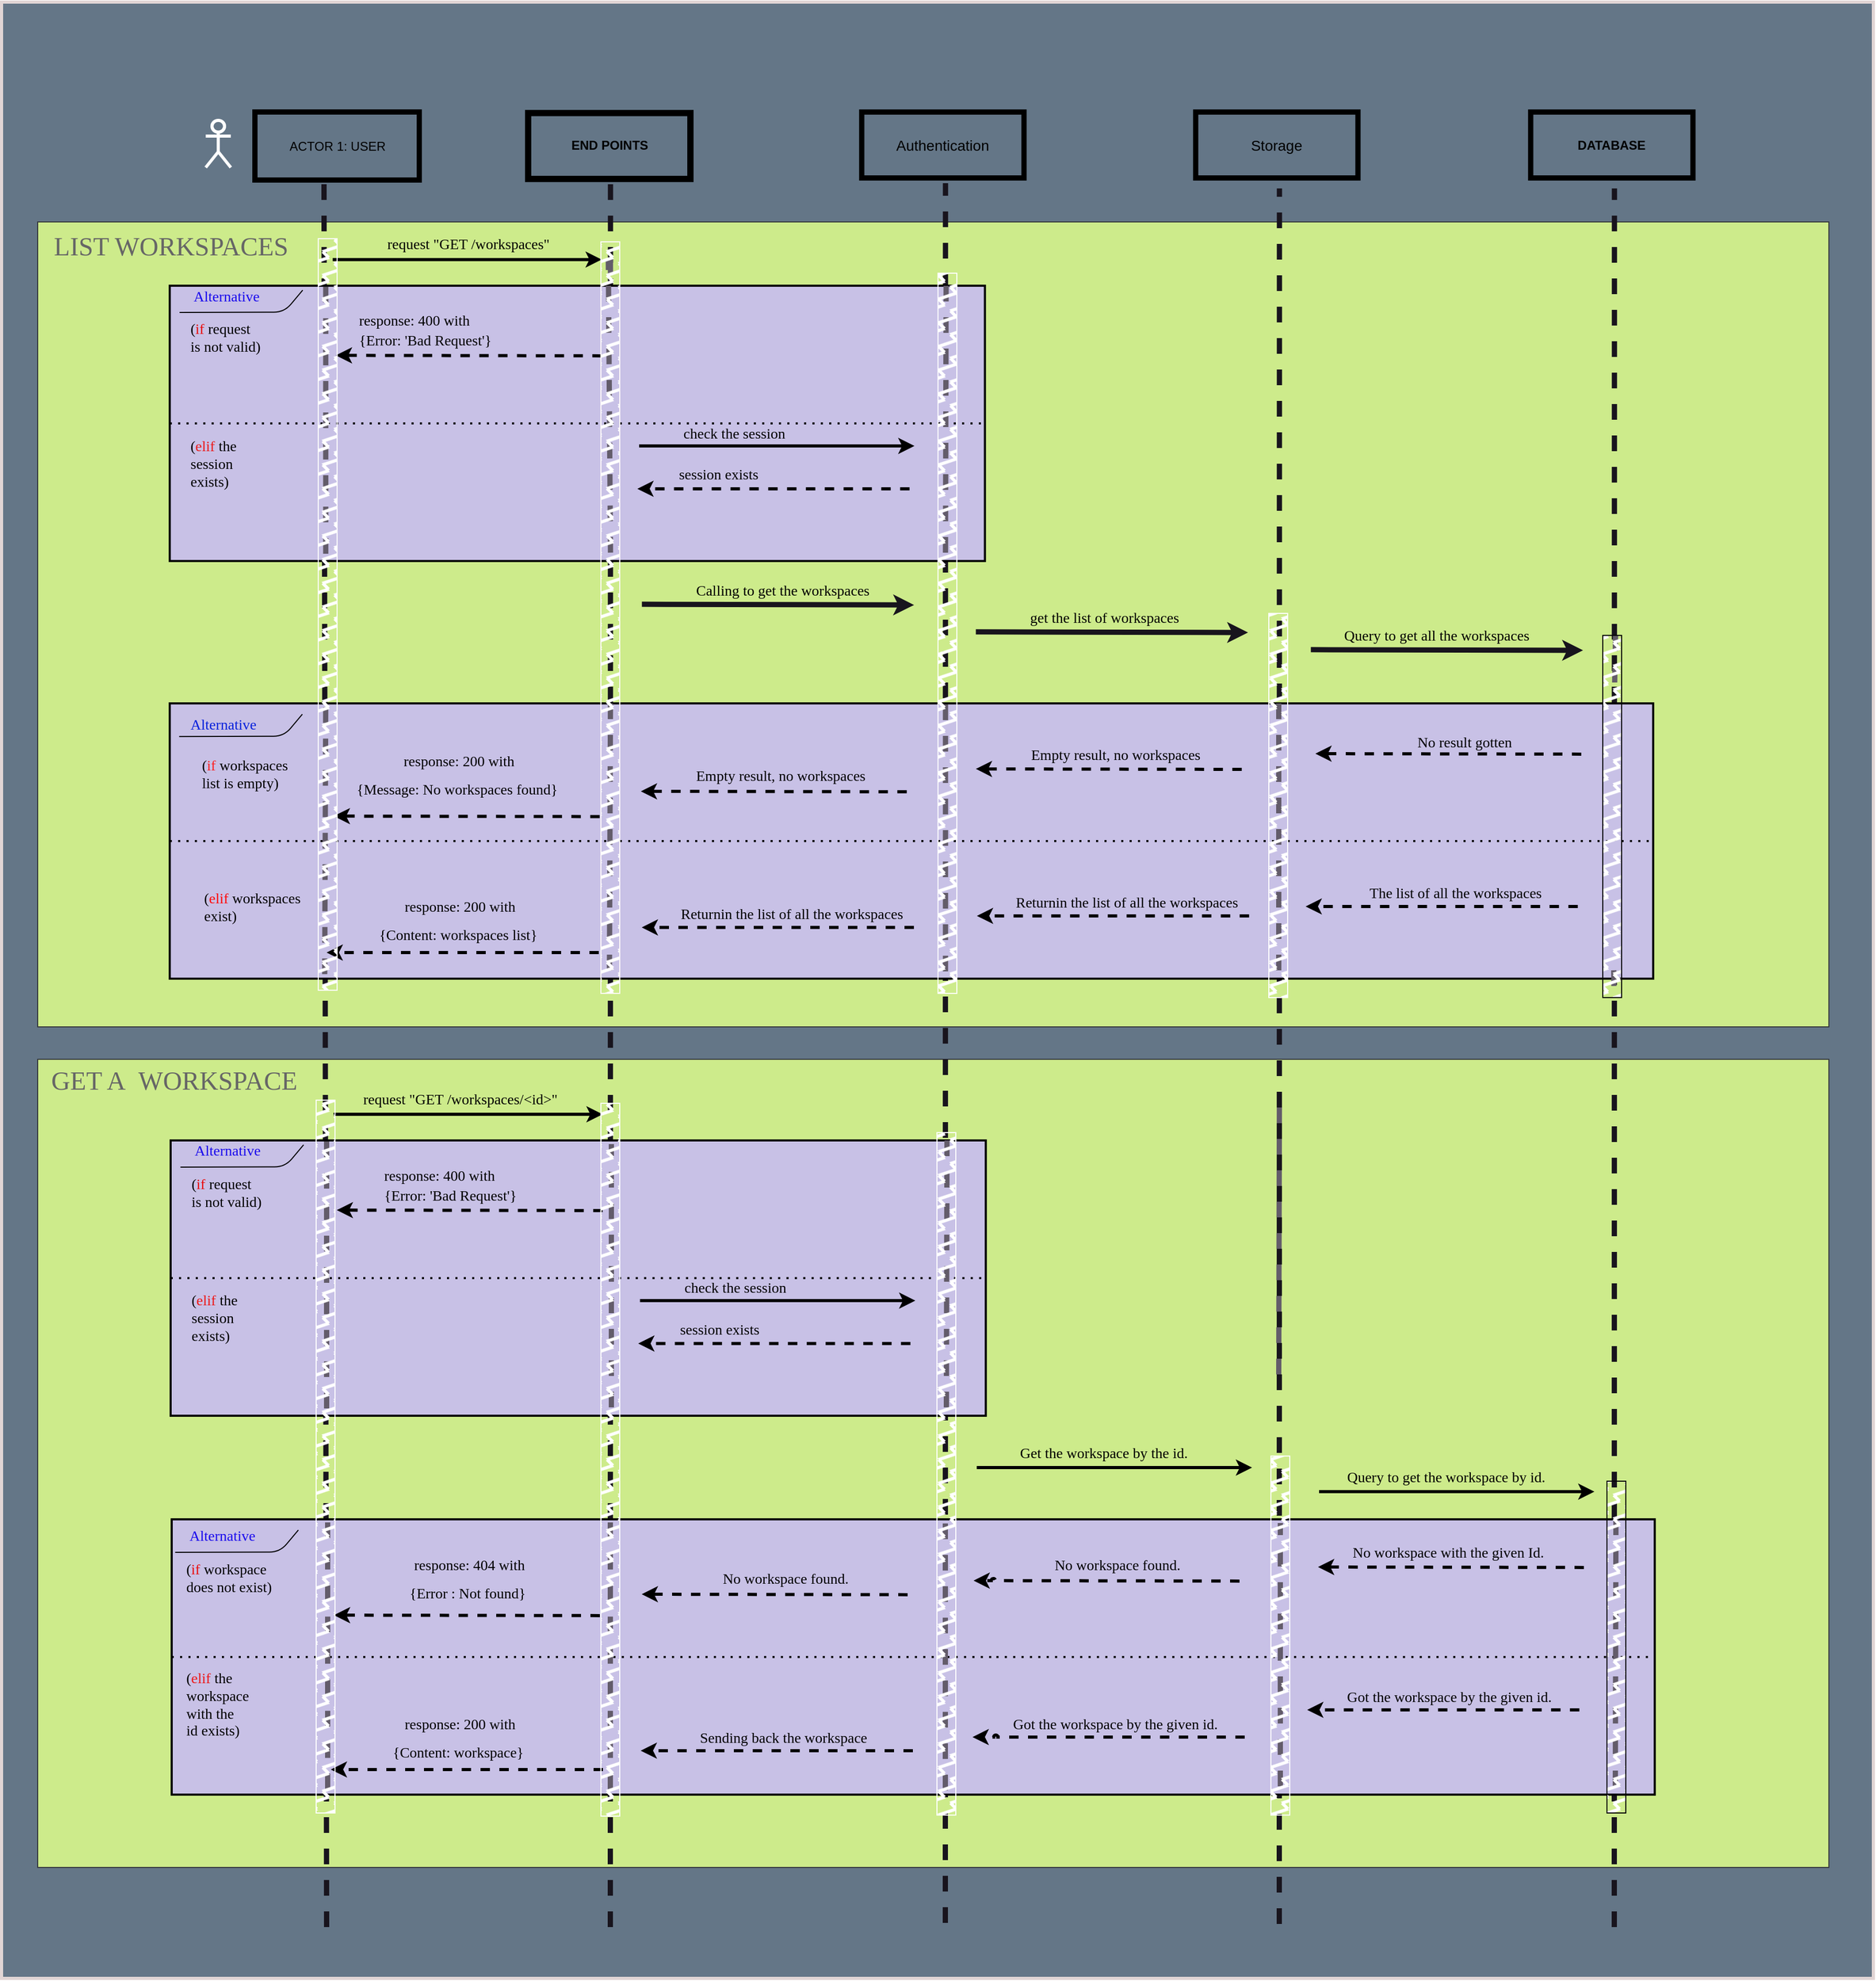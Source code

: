 <mxfile>
    <diagram id="F_yw_CQn4tfW_uXNjKrX" name="Page-1">
        <mxGraphModel dx="4055" dy="288" grid="0" gridSize="10" guides="0" tooltips="1" connect="1" arrows="1" fold="1" page="1" pageScale="1" pageWidth="1200" pageHeight="1600" background="#ffffff" math="0" shadow="0">
            <root>
                <mxCell id="0"/>
                <mxCell id="1" parent="0"/>
                <mxCell id="373" value="" style="rounded=0;whiteSpace=wrap;html=1;labelBackgroundColor=none;fillStyle=solid;strokeColor=#e1d5d5;strokeWidth=3;fontFamily=Times New Roman;fontSize=19;fontColor=#ec1818;fillColor=#647687;gradientColor=none;" parent="1" vertex="1">
                    <mxGeometry x="-3265.5" y="511" width="1788" height="1888" as="geometry"/>
                </mxCell>
                <mxCell id="454" value="" style="rounded=0;whiteSpace=wrap;html=1;fillColor=#cdeb8b;strokeColor=#36393d;" parent="1" vertex="1">
                    <mxGeometry x="-3231" y="721" width="1711" height="769" as="geometry"/>
                </mxCell>
                <mxCell id="451" value="" style="rounded=0;whiteSpace=wrap;html=1;fillColor=#cdeb8b;strokeColor=#36393d;" parent="1" vertex="1">
                    <mxGeometry x="-3231" y="1521" width="1711" height="772" as="geometry"/>
                </mxCell>
                <mxCell id="535" value="" style="endArrow=none;dashed=1;html=1;fontColor=#080808;endSize=4;strokeColor=#18141d;strokeWidth=5;" parent="1" edge="1">
                    <mxGeometry width="50" height="50" relative="1" as="geometry">
                        <mxPoint x="-2955" y="2350" as="sourcePoint"/>
                        <mxPoint x="-2957.5" y="684" as="targetPoint"/>
                    </mxGeometry>
                </mxCell>
                <mxCell id="229" value="ACTOR 1: USER" style="rounded=0;whiteSpace=wrap;html=1;fillColor=none;strokeWidth=5;" parent="1" vertex="1">
                    <mxGeometry x="-3023.5" y="616" width="157" height="65" as="geometry"/>
                </mxCell>
                <mxCell id="230" value="&lt;b&gt;END POINTS&lt;/b&gt;" style="rounded=0;whiteSpace=wrap;html=1;fillColor=none;strokeWidth=6;" parent="1" vertex="1">
                    <mxGeometry x="-2762.5" y="617" width="155" height="62.95" as="geometry"/>
                </mxCell>
                <mxCell id="231" value="&lt;font style=&quot;font-size: 14px;&quot;&gt;Authentication&lt;/font&gt;" style="rounded=0;whiteSpace=wrap;html=1;fillColor=none;strokeWidth=5;" parent="1" vertex="1">
                    <mxGeometry x="-2443.84" y="616.05" width="155" height="62.95" as="geometry"/>
                </mxCell>
                <mxCell id="232" value="&lt;font style=&quot;font-size: 14px;&quot;&gt;Storage&lt;/font&gt;" style="rounded=0;whiteSpace=wrap;html=1;fillColor=none;strokeWidth=5;" parent="1" vertex="1">
                    <mxGeometry x="-2124.84" y="616.05" width="155" height="62.95" as="geometry"/>
                </mxCell>
                <mxCell id="233" value="&lt;b&gt;DATABASE&lt;/b&gt;" style="rounded=0;whiteSpace=wrap;html=1;fillColor=none;strokeWidth=5;" parent="1" vertex="1">
                    <mxGeometry x="-1804.84" y="616.05" width="155" height="62.95" as="geometry"/>
                </mxCell>
                <mxCell id="234" value="" style="endArrow=none;dashed=1;html=1;fontColor=#080808;endSize=4;strokeColor=#18141d;strokeWidth=5;" parent="1" edge="1">
                    <mxGeometry width="50" height="50" relative="1" as="geometry">
                        <mxPoint x="-2684" y="2350" as="sourcePoint"/>
                        <mxPoint x="-2683.84" y="683.95" as="targetPoint"/>
                    </mxGeometry>
                </mxCell>
                <mxCell id="235" value="" style="endArrow=none;dashed=1;html=1;fontColor=#080808;endSize=4;strokeColor=#18141d;strokeWidth=5;" parent="1" edge="1">
                    <mxGeometry width="50" height="50" relative="1" as="geometry">
                        <mxPoint x="-2364" y="2346" as="sourcePoint"/>
                        <mxPoint x="-2363.84" y="683.95" as="targetPoint"/>
                    </mxGeometry>
                </mxCell>
                <mxCell id="236" value="" style="endArrow=none;dashed=1;html=1;fontColor=#080808;endSize=4;strokeColor=#18141d;strokeWidth=5;" parent="1" edge="1">
                    <mxGeometry width="50" height="50" relative="1" as="geometry">
                        <mxPoint x="-2045" y="2347" as="sourcePoint"/>
                        <mxPoint x="-2044.84" y="688.95" as="targetPoint"/>
                    </mxGeometry>
                </mxCell>
                <mxCell id="237" value="" style="endArrow=none;dashed=1;html=1;fontColor=#080808;endSize=4;strokeColor=#18141d;strokeWidth=5;" parent="1" edge="1">
                    <mxGeometry width="50" height="50" relative="1" as="geometry">
                        <mxPoint x="-1725" y="2350" as="sourcePoint"/>
                        <mxPoint x="-1724.84" y="688.95" as="targetPoint"/>
                    </mxGeometry>
                </mxCell>
                <mxCell id="238" value="" style="endArrow=classic;html=1;strokeColor=#18141d;strokeWidth=5;fontSize=14;fontColor=#080808;endSize=4;" parent="1" edge="1">
                    <mxGeometry width="50" height="50" relative="1" as="geometry">
                        <mxPoint x="-2653.84" y="1086.3" as="sourcePoint"/>
                        <mxPoint x="-2393.84" y="1086.95" as="targetPoint"/>
                    </mxGeometry>
                </mxCell>
                <mxCell id="242" value="" style="rounded=0;whiteSpace=wrap;html=1;strokeColor=#000000;strokeWidth=2;fontFamily=Verdana;fontSize=14;fontColor=#000000;fillColor=#C8C1E6;fillStyle=solid;gradientColor=none;" parent="1" vertex="1">
                    <mxGeometry x="-3104.84" y="781.95" width="778.65" height="263" as="geometry"/>
                </mxCell>
                <mxCell id="244" value="&lt;font color=&quot;#1b0ced&quot;&gt;Alternative&lt;/font&gt;" style="text;html=1;align=center;verticalAlign=middle;resizable=0;points=[];autosize=1;strokeColor=none;fillColor=none;fontSize=14;fontFamily=Verdana;fontColor=#000000;" parent="1" vertex="1">
                    <mxGeometry x="-3095.84" y="777.5" width="90" height="30" as="geometry"/>
                </mxCell>
                <mxCell id="245" value="(&lt;font color=&quot;#e90c0c&quot;&gt;if&lt;/font&gt; request&lt;br&gt;is not valid)" style="text;html=1;align=left;verticalAlign=middle;resizable=0;points=[];autosize=1;strokeColor=none;fillColor=none;fontSize=14;fontFamily=Verdana;fontColor=#000000;" parent="1" vertex="1">
                    <mxGeometry x="-3086.84" y="807.497" width="90" height="50" as="geometry"/>
                </mxCell>
                <mxCell id="246" value="(&lt;font color=&quot;#ec1818&quot;&gt;elif&lt;/font&gt; the&lt;br&gt;session&amp;nbsp;&lt;br&gt;exists)" style="text;html=1;align=left;verticalAlign=middle;resizable=0;points=[];autosize=1;strokeColor=none;fillColor=none;fontSize=14;fontFamily=Verdana;fontColor=#000000;" parent="1" vertex="1">
                    <mxGeometry x="-3086.84" y="921.949" width="62" height="62" as="geometry"/>
                </mxCell>
                <mxCell id="248" value="&lt;font face=&quot;Verdana&quot;&gt;&lt;span style=&quot;font-size: 14px;&quot;&gt;check the session&lt;/span&gt;&lt;/font&gt;" style="text;html=1;align=center;verticalAlign=middle;resizable=0;points=[];autosize=1;strokeColor=none;fillColor=none;fontSize=22;fontColor=#000000;" parent="1" vertex="1">
                    <mxGeometry x="-2637.194" y="901" width="142" height="39" as="geometry"/>
                </mxCell>
                <mxCell id="249" value="" style="endArrow=classic;html=1;rounded=1;strokeColor=#000000;strokeWidth=3;fontFamily=Verdana;fontSize=14;fontColor=#000000;jumpStyle=arc;jumpSize=0;dashed=1;" parent="1" edge="1">
                    <mxGeometry width="50" height="50" relative="1" as="geometry">
                        <mxPoint x="-2398.19" y="975.95" as="sourcePoint"/>
                        <mxPoint x="-2658.19" y="975.95" as="targetPoint"/>
                    </mxGeometry>
                </mxCell>
                <mxCell id="250" value="&lt;font face=&quot;Verdana&quot;&gt;&lt;span style=&quot;font-size: 14px;&quot;&gt;session exists&lt;/span&gt;&lt;/font&gt;" style="text;html=1;align=center;verticalAlign=middle;resizable=0;points=[];autosize=1;strokeColor=none;fillColor=none;fontSize=22;fontColor=#000000;" parent="1" vertex="1">
                    <mxGeometry x="-2638.194" y="940.95" width="115" height="39" as="geometry"/>
                </mxCell>
                <mxCell id="251" value="" style="endArrow=classic;html=1;rounded=1;strokeColor=#000000;strokeWidth=3;fontFamily=Verdana;fontSize=14;fontColor=#000000;jumpStyle=arc;jumpSize=0;dashed=1;" parent="1" edge="1">
                    <mxGeometry width="50" height="50" relative="1" as="geometry">
                        <mxPoint x="-2692.19" y="848.95" as="sourcePoint"/>
                        <mxPoint x="-2946.19" y="848.498" as="targetPoint"/>
                    </mxGeometry>
                </mxCell>
                <mxCell id="252" value="&lt;p style=&quot;line-height: 70%;&quot;&gt;&lt;font style=&quot;font-size: 14px;&quot; face=&quot;Verdana&quot;&gt;response: 400 with&lt;br&gt;{Error&lt;/font&gt;&lt;span style=&quot;background-color: initial; font-family: Verdana; font-size: 14px;&quot;&gt;: 'Bad Request'}&amp;nbsp;&lt;/span&gt;&lt;/p&gt;" style="text;html=1;align=left;verticalAlign=middle;resizable=0;points=[];autosize=1;strokeColor=none;fillColor=none;fontSize=22;fontColor=#000000;" parent="1" vertex="1">
                    <mxGeometry x="-2926.19" y="777.5" width="183" height="91" as="geometry"/>
                </mxCell>
                <mxCell id="253" value="" style="endArrow=classic;html=1;rounded=1;strokeColor=#000000;strokeWidth=3;fontSize=22;fontColor=#000000;jumpStyle=arc;jumpSize=0;" parent="1" edge="1">
                    <mxGeometry width="50" height="50" relative="1" as="geometry">
                        <mxPoint x="-2656.5" y="935" as="sourcePoint"/>
                        <mxPoint x="-2393.5" y="935" as="targetPoint"/>
                    </mxGeometry>
                </mxCell>
                <mxCell id="254" value="" style="endArrow=none;dashed=1;html=1;dashPattern=1 3;strokeWidth=2;rounded=1;strokeColor=#000000;fontFamily=Verdana;fontSize=14;fontColor=#000000;jumpStyle=arc;jumpSize=0;exitX=0;exitY=0.5;exitDx=0;exitDy=0;entryX=1;entryY=0.5;entryDx=0;entryDy=0;" parent="1" source="242" target="242" edge="1">
                    <mxGeometry width="50" height="50" relative="1" as="geometry">
                        <mxPoint x="-2816.19" y="947.95" as="sourcePoint"/>
                        <mxPoint x="-2326.19" y="889.95" as="targetPoint"/>
                    </mxGeometry>
                </mxCell>
                <mxCell id="255" value="" style="endArrow=classic;html=1;rounded=1;strokeColor=#000000;strokeWidth=3;fontSize=22;fontColor=#000000;jumpStyle=arc;jumpSize=0;" parent="1" edge="1">
                    <mxGeometry width="50" height="50" relative="1" as="geometry">
                        <mxPoint x="-2949.19" y="756.95" as="sourcePoint"/>
                        <mxPoint x="-2692.19" y="756.95" as="targetPoint"/>
                    </mxGeometry>
                </mxCell>
                <mxCell id="257" value="&lt;span style=&quot;color: rgb(0, 0, 0); font-family: Verdana; font-size: 14px; font-style: normal; font-variant-ligatures: normal; font-variant-caps: normal; font-weight: 400; letter-spacing: normal; orphans: 2; text-align: center; text-indent: 0px; text-transform: none; widows: 2; word-spacing: 0px; -webkit-text-stroke-width: 0px; text-decoration-thickness: initial; text-decoration-style: initial; text-decoration-color: initial; float: none; display: inline !important;&quot;&gt;request &quot;GET /workspaces&quot;&lt;/span&gt;" style="text;whiteSpace=wrap;html=1;fontSize=19;fontColor=#000000;" parent="1" vertex="1">
                    <mxGeometry x="-2899.19" y="722.95" width="170" height="50" as="geometry"/>
                </mxCell>
                <mxCell id="258" value="" style="endArrow=none;dashed=1;html=1;fontColor=#080808;endSize=4;strokeColor=#635c6a;strokeWidth=5;startArrow=none;" parent="1" edge="1">
                    <mxGeometry width="50" height="50" relative="1" as="geometry">
                        <mxPoint x="-2683.922" y="756.465" as="sourcePoint"/>
                        <mxPoint x="-2683.84" y="775.95" as="targetPoint"/>
                    </mxGeometry>
                </mxCell>
                <mxCell id="260" value="" style="endArrow=none;dashed=1;html=1;fontColor=#080808;endSize=4;strokeColor=#635c6a;strokeWidth=5;" parent="1" edge="1">
                    <mxGeometry width="50" height="50" relative="1" as="geometry">
                        <mxPoint x="-2363.84" y="1036.95" as="sourcePoint"/>
                        <mxPoint x="-2363.24" y="776.5" as="targetPoint"/>
                    </mxGeometry>
                </mxCell>
                <mxCell id="261" value="&lt;div style=&quot;text-align: center;&quot;&gt;&lt;span style=&quot;background-color: initial; font-size: 14px;&quot;&gt;&lt;font face=&quot;Verdana&quot;&gt;Calling to get the workspaces&lt;/font&gt;&lt;/span&gt;&lt;/div&gt;" style="text;whiteSpace=wrap;html=1;fontSize=19;fontColor=#000000;" parent="1" vertex="1">
                    <mxGeometry x="-2603.84" y="1053.95" width="170" height="50" as="geometry"/>
                </mxCell>
                <mxCell id="262" value="" style="endArrow=classic;html=1;strokeColor=#18141d;strokeWidth=5;fontSize=14;fontColor=#080808;endSize=4;" parent="1" edge="1">
                    <mxGeometry width="50" height="50" relative="1" as="geometry">
                        <mxPoint x="-2334.84" y="1112.65" as="sourcePoint"/>
                        <mxPoint x="-2074.84" y="1113.3" as="targetPoint"/>
                    </mxGeometry>
                </mxCell>
                <mxCell id="263" value="&lt;div style=&quot;text-align: center;&quot;&gt;&lt;font face=&quot;Verdana&quot;&gt;&lt;span style=&quot;font-size: 14px;&quot;&gt;get the list of workspaces&lt;/span&gt;&lt;/font&gt;&lt;/div&gt;" style="text;whiteSpace=wrap;html=1;fontSize=19;fontColor=#000000;" parent="1" vertex="1">
                    <mxGeometry x="-2284.84" y="1080.3" width="170" height="50" as="geometry"/>
                </mxCell>
                <mxCell id="264" value="" style="endArrow=classic;html=1;strokeColor=#18141d;strokeWidth=5;fontSize=14;fontColor=#080808;endSize=4;" parent="1" edge="1">
                    <mxGeometry width="50" height="50" relative="1" as="geometry">
                        <mxPoint x="-2014.84" y="1129.65" as="sourcePoint"/>
                        <mxPoint x="-1754.84" y="1130.3" as="targetPoint"/>
                    </mxGeometry>
                </mxCell>
                <mxCell id="265" value="&lt;div style=&quot;text-align: center;&quot;&gt;&lt;font face=&quot;Verdana&quot;&gt;&lt;span style=&quot;font-size: 14px;&quot;&gt;Query to get all the workspaces&lt;/span&gt;&lt;/font&gt;&lt;/div&gt;" style="text;whiteSpace=wrap;html=1;fontSize=19;fontColor=#000000;" parent="1" vertex="1">
                    <mxGeometry x="-1984.84" y="1097.3" width="210" height="50" as="geometry"/>
                </mxCell>
                <mxCell id="266" value="" style="rounded=0;whiteSpace=wrap;html=1;strokeColor=#000000;strokeWidth=2;fontFamily=Verdana;fontSize=14;fontColor=#000000;fillColor=#C8C1E6;fillStyle=solid;gradientColor=none;" parent="1" vertex="1">
                    <mxGeometry x="-3104.84" y="1180.95" width="1417" height="263" as="geometry"/>
                </mxCell>
                <mxCell id="273" value="" style="endArrow=classic;html=1;rounded=1;strokeColor=#000000;strokeWidth=3;fontFamily=Verdana;fontSize=14;fontColor=#000000;jumpStyle=arc;jumpSize=0;dashed=1;" parent="1" edge="1">
                    <mxGeometry width="50" height="50" relative="1" as="geometry">
                        <mxPoint x="-1759.84" y="1374.95" as="sourcePoint"/>
                        <mxPoint x="-2019.84" y="1374.95" as="targetPoint"/>
                    </mxGeometry>
                </mxCell>
                <mxCell id="274" value="&lt;font face=&quot;Verdana&quot;&gt;&lt;span style=&quot;font-size: 14px;&quot;&gt;The list of all the workspaces&lt;/span&gt;&lt;/font&gt;" style="text;html=1;align=center;verticalAlign=middle;resizable=0;points=[];autosize=1;strokeColor=none;fillColor=none;fontSize=22;fontColor=#000000;" parent="1" vertex="1">
                    <mxGeometry x="-1967.844" y="1339.95" width="182" height="40" as="geometry"/>
                </mxCell>
                <mxCell id="275" value="" style="endArrow=classic;html=1;rounded=1;strokeColor=#000000;strokeWidth=3;fontFamily=Verdana;fontSize=14;fontColor=#000000;jumpStyle=arc;jumpSize=0;dashed=1;" parent="1" edge="1">
                    <mxGeometry width="50" height="50" relative="1" as="geometry">
                        <mxPoint x="-2080.84" y="1244.01" as="sourcePoint"/>
                        <mxPoint x="-2334.84" y="1243.558" as="targetPoint"/>
                    </mxGeometry>
                </mxCell>
                <mxCell id="276" value="&lt;p style=&quot;line-height: 70%;&quot;&gt;&lt;font face=&quot;Verdana&quot;&gt;&lt;span style=&quot;font-size: 14px;&quot;&gt;Empty result, no workspaces&lt;/span&gt;&lt;/font&gt;&lt;/p&gt;" style="text;html=1;align=left;verticalAlign=middle;resizable=0;points=[];autosize=1;strokeColor=none;fillColor=none;fontSize=22;fontColor=#000000;" parent="1" vertex="1">
                    <mxGeometry x="-2283.84" y="1191.95" width="180" height="75" as="geometry"/>
                </mxCell>
                <mxCell id="278" value="" style="endArrow=none;dashed=1;html=1;dashPattern=1 3;strokeWidth=2;rounded=1;strokeColor=#000000;fontFamily=Verdana;fontSize=14;fontColor=#000000;jumpStyle=arc;jumpSize=0;exitX=0;exitY=0.5;exitDx=0;exitDy=0;entryX=1;entryY=0.5;entryDx=0;entryDy=0;" parent="1" source="266" target="266" edge="1">
                    <mxGeometry width="50" height="50" relative="1" as="geometry">
                        <mxPoint x="-2177.84" y="1346.95" as="sourcePoint"/>
                        <mxPoint x="-1687.84" y="1288.95" as="targetPoint"/>
                    </mxGeometry>
                </mxCell>
                <mxCell id="281" value="" style="endArrow=none;dashed=1;html=1;fontColor=#080808;endSize=4;strokeColor=#635c6a;strokeWidth=5;" parent="1" edge="1">
                    <mxGeometry width="50" height="50" relative="1" as="geometry">
                        <mxPoint x="-2045.49" y="1435.95" as="sourcePoint"/>
                        <mxPoint x="-2045.49" y="1174.95" as="targetPoint"/>
                    </mxGeometry>
                </mxCell>
                <mxCell id="282" value="" style="endArrow=none;dashed=1;html=1;fontColor=#080808;endSize=4;strokeColor=#635c6a;strokeWidth=5;" parent="1" edge="1">
                    <mxGeometry width="50" height="50" relative="1" as="geometry">
                        <mxPoint x="-2363.84" y="1436.95" as="sourcePoint"/>
                        <mxPoint x="-2363.84" y="1176.95" as="targetPoint"/>
                    </mxGeometry>
                </mxCell>
                <mxCell id="283" value="" style="endArrow=none;dashed=1;html=1;fontColor=#080808;endSize=4;strokeColor=#635c6a;strokeWidth=5;startArrow=none;" parent="1" source="532" edge="1">
                    <mxGeometry width="50" height="50" relative="1" as="geometry">
                        <mxPoint x="-1725.49" y="1435.95" as="sourcePoint"/>
                        <mxPoint x="-1724.89" y="1175.5" as="targetPoint"/>
                    </mxGeometry>
                </mxCell>
                <mxCell id="286" value="" style="endArrow=classic;html=1;rounded=1;strokeColor=#000000;strokeWidth=3;fontFamily=Verdana;fontSize=14;fontColor=#000000;jumpStyle=arc;jumpSize=0;dashed=1;" parent="1" edge="1">
                    <mxGeometry width="50" height="50" relative="1" as="geometry">
                        <mxPoint x="-1756.5" y="1229.45" as="sourcePoint"/>
                        <mxPoint x="-2010.5" y="1228.998" as="targetPoint"/>
                    </mxGeometry>
                </mxCell>
                <mxCell id="287" value="&lt;p style=&quot;line-height: 70%;&quot;&gt;&lt;font face=&quot;Verdana&quot;&gt;&lt;span style=&quot;font-size: 14px;&quot;&gt;No result gotten&lt;/span&gt;&lt;/font&gt;&lt;/p&gt;" style="text;html=1;align=left;verticalAlign=middle;resizable=0;points=[];autosize=1;strokeColor=none;fillColor=none;fontSize=22;fontColor=#000000;" parent="1" vertex="1">
                    <mxGeometry x="-1914.84" y="1177.0" width="110" height="80" as="geometry"/>
                </mxCell>
                <mxCell id="292" value="" style="endArrow=none;dashed=1;html=1;fontColor=#080808;endSize=4;strokeColor=#635c6a;strokeWidth=5;" parent="1" edge="1">
                    <mxGeometry width="50" height="50" relative="1" as="geometry">
                        <mxPoint x="-2684.84" y="1435.95" as="sourcePoint"/>
                        <mxPoint x="-2683.84" y="1172.6" as="targetPoint"/>
                    </mxGeometry>
                </mxCell>
                <mxCell id="294" value="" style="endArrow=classic;html=1;rounded=1;strokeColor=#000000;strokeWidth=3;fontFamily=Verdana;fontSize=14;fontColor=#000000;jumpStyle=arc;jumpSize=0;dashed=1;" parent="1" edge="1">
                    <mxGeometry width="50" height="50" relative="1" as="geometry">
                        <mxPoint x="-2400.84" y="1265.4" as="sourcePoint"/>
                        <mxPoint x="-2654.84" y="1264.948" as="targetPoint"/>
                    </mxGeometry>
                </mxCell>
                <mxCell id="295" value="&lt;p style=&quot;line-height: 70%;&quot;&gt;&lt;font face=&quot;Verdana&quot;&gt;&lt;span style=&quot;font-size: 14px;&quot;&gt;Empty result, no workspaces&lt;/span&gt;&lt;/font&gt;&lt;/p&gt;" style="text;html=1;align=left;verticalAlign=middle;resizable=0;points=[];autosize=1;strokeColor=none;fillColor=none;fontSize=22;fontColor=#000000;" parent="1" vertex="1">
                    <mxGeometry x="-2603.84" y="1211.65" width="180" height="75" as="geometry"/>
                </mxCell>
                <mxCell id="297" value="" style="endArrow=none;html=1;rounded=1;strokeColor=#000000;strokeWidth=1;fontFamily=Verdana;fontSize=14;fontColor=#000000;jumpStyle=arc;jumpSize=0;exitX=0;exitY=0.081;exitDx=0;exitDy=0;exitPerimeter=0;entryX=0.144;entryY=0;entryDx=0;entryDy=0;entryPerimeter=0;" parent="1" edge="1">
                    <mxGeometry width="50" height="50" relative="1" as="geometry">
                        <mxPoint x="-3095.84" y="1212.603" as="sourcePoint"/>
                        <mxPoint x="-2978.192" y="1191.3" as="targetPoint"/>
                        <Array as="points">
                            <mxPoint x="-2995.84" y="1212.3"/>
                        </Array>
                    </mxGeometry>
                </mxCell>
                <mxCell id="298" value="&lt;font color=&quot;#0922dc&quot;&gt;Alternative&lt;/font&gt;" style="text;html=1;align=center;verticalAlign=middle;resizable=0;points=[];autosize=1;strokeColor=none;fillColor=none;fontSize=14;fontFamily=Verdana;fontColor=#000000;" parent="1" vertex="1">
                    <mxGeometry x="-3098.84" y="1186.65" width="90" height="30" as="geometry"/>
                </mxCell>
                <mxCell id="299" value="(&lt;font color=&quot;#fc2223&quot;&gt;if&lt;/font&gt;&amp;nbsp;workspaces&lt;br&gt;list is empty)" style="text;html=1;align=left;verticalAlign=middle;resizable=0;points=[];autosize=1;strokeColor=none;fillColor=none;fontSize=14;fontFamily=Verdana;fontColor=#000000;" parent="1" vertex="1">
                    <mxGeometry x="-3075.84" y="1225.647" width="100" height="46" as="geometry"/>
                </mxCell>
                <mxCell id="300" value="(&lt;font color=&quot;#ff0a0a&quot;&gt;elif&lt;/font&gt;&amp;nbsp;workspaces&lt;br&gt;exist)" style="text;html=1;align=left;verticalAlign=middle;resizable=0;points=[];autosize=1;strokeColor=none;fillColor=none;fontSize=14;fontFamily=Verdana;fontColor=#000000;" parent="1" vertex="1">
                    <mxGeometry x="-3073.84" y="1353.299" width="110" height="46" as="geometry"/>
                </mxCell>
                <mxCell id="301" value="" style="endArrow=none;dashed=1;html=1;fontColor=#080808;endSize=4;strokeColor=#635c6a;strokeWidth=5;" parent="1" edge="1">
                    <mxGeometry width="50" height="50" relative="1" as="geometry">
                        <mxPoint x="-2956.84" y="1439.65" as="sourcePoint"/>
                        <mxPoint x="-2955.84" y="1176.3" as="targetPoint"/>
                    </mxGeometry>
                </mxCell>
                <mxCell id="302" value="" style="endArrow=classic;html=1;rounded=1;strokeColor=#000000;strokeWidth=3;fontFamily=Verdana;fontSize=14;fontColor=#000000;jumpStyle=arc;jumpSize=0;dashed=1;" parent="1" edge="1">
                    <mxGeometry width="50" height="50" relative="1" as="geometry">
                        <mxPoint x="-2694.19" y="1289.1" as="sourcePoint"/>
                        <mxPoint x="-2948.19" y="1288.648" as="targetPoint"/>
                    </mxGeometry>
                </mxCell>
                <mxCell id="304" value="" style="endArrow=classic;html=1;rounded=1;strokeColor=#000000;strokeWidth=3;fontFamily=Verdana;fontSize=14;fontColor=#000000;jumpStyle=arc;jumpSize=0;dashed=1;" parent="1" edge="1">
                    <mxGeometry width="50" height="50" relative="1" as="geometry">
                        <mxPoint x="-2073.84" y="1383.95" as="sourcePoint"/>
                        <mxPoint x="-2333.84" y="1383.95" as="targetPoint"/>
                    </mxGeometry>
                </mxCell>
                <mxCell id="305" value="&lt;font face=&quot;Verdana&quot;&gt;&lt;span style=&quot;font-size: 14px;&quot;&gt;Returnin the list of all the workspaces&lt;/span&gt;&lt;/font&gt;" style="text;html=1;align=center;verticalAlign=middle;resizable=0;points=[];autosize=1;strokeColor=none;fillColor=none;fontSize=22;fontColor=#000000;" parent="1" vertex="1">
                    <mxGeometry x="-2305.844" y="1348.95" width="230" height="40" as="geometry"/>
                </mxCell>
                <mxCell id="334" value="" style="endArrow=none;dashed=1;html=1;fontColor=#080808;endSize=4;strokeColor=#635c6a;strokeWidth=5;" parent="1" edge="1">
                    <mxGeometry width="50" height="50" relative="1" as="geometry">
                        <mxPoint x="-2365.49" y="1821.95" as="sourcePoint"/>
                        <mxPoint x="-2361" y="1606" as="targetPoint"/>
                    </mxGeometry>
                </mxCell>
                <mxCell id="336" value="" style="endArrow=none;dashed=1;html=1;fontColor=#080808;endSize=4;strokeColor=#635c6a;strokeWidth=5;" parent="1" edge="1">
                    <mxGeometry width="50" height="50" relative="1" as="geometry">
                        <mxPoint x="-2045.49" y="1821.95" as="sourcePoint"/>
                        <mxPoint x="-2044.89" y="1561.5" as="targetPoint"/>
                    </mxGeometry>
                </mxCell>
                <mxCell id="347" value="" style="endArrow=none;dashed=1;html=1;fontColor=#080808;endSize=4;strokeColor=#635c6a;strokeWidth=5;" parent="1" edge="1">
                    <mxGeometry width="50" height="50" relative="1" as="geometry">
                        <mxPoint x="-2954.59" y="1820.69" as="sourcePoint"/>
                        <mxPoint x="-2958" y="1602" as="targetPoint"/>
                    </mxGeometry>
                </mxCell>
                <mxCell id="348" value="" style="endArrow=none;dashed=1;html=1;fontColor=#080808;endSize=4;strokeColor=#635c6a;strokeWidth=5;" parent="1" edge="1">
                    <mxGeometry width="50" height="50" relative="1" as="geometry">
                        <mxPoint x="-2684.11" y="1826.3" as="sourcePoint"/>
                        <mxPoint x="-2681" y="1605" as="targetPoint"/>
                    </mxGeometry>
                </mxCell>
                <mxCell id="368" value="" style="endArrow=none;dashed=1;html=1;fontColor=#080808;endSize=4;strokeColor=#635c6a;strokeWidth=5;" parent="1" edge="1">
                    <mxGeometry width="50" height="50" relative="1" as="geometry">
                        <mxPoint x="-2683.84" y="1036.95" as="sourcePoint"/>
                        <mxPoint x="-2685.932" y="756.465" as="targetPoint"/>
                    </mxGeometry>
                </mxCell>
                <mxCell id="371" value="" style="endArrow=none;html=1;rounded=1;strokeColor=#000000;strokeWidth=1;fontFamily=Verdana;fontSize=14;fontColor=#000000;jumpStyle=arc;jumpSize=0;exitX=0;exitY=0.081;exitDx=0;exitDy=0;exitPerimeter=0;entryX=0.144;entryY=0;entryDx=0;entryDy=0;entryPerimeter=0;" parent="1" edge="1">
                    <mxGeometry width="50" height="50" relative="1" as="geometry">
                        <mxPoint x="-3095.49" y="807.503" as="sourcePoint"/>
                        <mxPoint x="-2977.842" y="786.2" as="targetPoint"/>
                        <Array as="points">
                            <mxPoint x="-2995.49" y="807.2"/>
                        </Array>
                    </mxGeometry>
                </mxCell>
                <mxCell id="370" value="" style="endArrow=none;dashed=1;html=1;fontColor=#080808;endSize=4;strokeColor=#635c6a;strokeWidth=5;" parent="1" edge="1">
                    <mxGeometry width="50" height="50" relative="1" as="geometry">
                        <mxPoint x="-2955.84" y="1037.95" as="sourcePoint"/>
                        <mxPoint x="-2955.84" y="782.6" as="targetPoint"/>
                    </mxGeometry>
                </mxCell>
                <mxCell id="375" value="" style="shape=umlActor;verticalLabelPosition=bottom;verticalAlign=top;html=1;outlineConnect=0;labelBackgroundColor=none;fillStyle=solid;strokeColor=#ffffff;strokeWidth=3;fontFamily=Times New Roman;fontSize=19;fontColor=#ec1818;fillColor=none;gradientColor=none;" parent="1" vertex="1">
                    <mxGeometry x="-3070.5" y="624" width="24" height="45" as="geometry"/>
                </mxCell>
                <mxCell id="455" value="&lt;font face=&quot;Times New Roman&quot; color=&quot;#666666&quot;&gt;&lt;span style=&quot;font-size: 25px;&quot;&gt;LIST WORKSPACES&lt;/span&gt;&lt;/font&gt;" style="text;html=1;align=center;verticalAlign=middle;resizable=0;points=[];autosize=1;strokeColor=none;fillColor=none;" parent="1" vertex="1">
                    <mxGeometry x="-3225" y="723" width="242" height="42" as="geometry"/>
                </mxCell>
                <mxCell id="456" value="" style="endArrow=classic;html=1;rounded=1;strokeColor=#000000;strokeWidth=3;fontFamily=Verdana;fontSize=14;fontColor=#000000;jumpStyle=arc;jumpSize=0;dashed=1;" parent="1" edge="1">
                    <mxGeometry width="50" height="50" relative="1" as="geometry">
                        <mxPoint x="-2394" y="1395.0" as="sourcePoint"/>
                        <mxPoint x="-2654" y="1395.0" as="targetPoint"/>
                    </mxGeometry>
                </mxCell>
                <mxCell id="457" value="&lt;font face=&quot;Verdana&quot;&gt;&lt;span style=&quot;font-size: 14px;&quot;&gt;Returnin the list of all the workspaces&lt;/span&gt;&lt;/font&gt;" style="text;html=1;align=center;verticalAlign=middle;resizable=0;points=[];autosize=1;strokeColor=none;fillColor=none;fontSize=22;fontColor=#000000;" parent="1" vertex="1">
                    <mxGeometry x="-2626.004" y="1360" width="230" height="40" as="geometry"/>
                </mxCell>
                <mxCell id="458" value="" style="endArrow=classic;html=1;rounded=1;strokeColor=#000000;strokeWidth=3;fontFamily=Verdana;fontSize=14;fontColor=#000000;jumpStyle=arc;jumpSize=0;dashed=1;" parent="1" edge="1">
                    <mxGeometry width="50" height="50" relative="1" as="geometry">
                        <mxPoint x="-2695" y="1419.0" as="sourcePoint"/>
                        <mxPoint x="-2955" y="1419.0" as="targetPoint"/>
                    </mxGeometry>
                </mxCell>
                <mxCell id="459" value="&lt;font style=&quot;text-align: left; font-size: 14px;&quot; face=&quot;Verdana&quot;&gt;response: 200 with&lt;br&gt;{Content: workspaces list&lt;/font&gt;&lt;span style=&quot;text-align: left; background-color: initial; font-family: Verdana; font-size: 14px;&quot;&gt;}&amp;nbsp;&lt;/span&gt;" style="text;html=1;align=center;verticalAlign=middle;resizable=0;points=[];autosize=1;strokeColor=none;fillColor=none;fontSize=22;fontColor=#000000;" parent="1" vertex="1">
                    <mxGeometry x="-2914.004" y="1353" width="172" height="65" as="geometry"/>
                </mxCell>
                <mxCell id="460" value="&lt;font face=&quot;Times New Roman&quot; color=&quot;#666666&quot;&gt;&lt;span style=&quot;font-size: 25px;&quot;&gt;GET A&amp;nbsp; WORKSPACE&lt;/span&gt;&lt;/font&gt;" style="text;html=1;align=center;verticalAlign=middle;resizable=0;points=[];autosize=1;strokeColor=none;fillColor=none;" parent="1" vertex="1">
                    <mxGeometry x="-3228" y="1520" width="253" height="42" as="geometry"/>
                </mxCell>
                <mxCell id="461" value="" style="rounded=0;whiteSpace=wrap;html=1;strokeColor=#000000;strokeWidth=2;fontFamily=Verdana;fontSize=14;fontColor=#000000;fillColor=#C8C1E6;fillStyle=solid;gradientColor=none;" parent="1" vertex="1">
                    <mxGeometry x="-3104" y="1598.49" width="778.65" height="263" as="geometry"/>
                </mxCell>
                <mxCell id="462" value="&lt;font color=&quot;#1b0ced&quot;&gt;Alternative&lt;/font&gt;" style="text;html=1;align=center;verticalAlign=middle;resizable=0;points=[];autosize=1;strokeColor=none;fillColor=none;fontSize=14;fontFamily=Verdana;fontColor=#000000;" parent="1" vertex="1">
                    <mxGeometry x="-3095" y="1594.04" width="90" height="30" as="geometry"/>
                </mxCell>
                <mxCell id="463" value="(&lt;font color=&quot;#e90c0c&quot;&gt;if&lt;/font&gt; request&lt;br&gt;is not valid)" style="text;html=1;align=left;verticalAlign=middle;resizable=0;points=[];autosize=1;strokeColor=none;fillColor=none;fontSize=14;fontFamily=Verdana;fontColor=#000000;" parent="1" vertex="1">
                    <mxGeometry x="-3086" y="1624.037" width="90" height="50" as="geometry"/>
                </mxCell>
                <mxCell id="464" value="(&lt;font color=&quot;#ec1818&quot;&gt;elif&lt;/font&gt; the&lt;br&gt;session&amp;nbsp;&lt;br&gt;exists)" style="text;html=1;align=left;verticalAlign=middle;resizable=0;points=[];autosize=1;strokeColor=none;fillColor=none;fontSize=14;fontFamily=Verdana;fontColor=#000000;" parent="1" vertex="1">
                    <mxGeometry x="-3086" y="1738.489" width="62" height="62" as="geometry"/>
                </mxCell>
                <mxCell id="465" value="&lt;font face=&quot;Verdana&quot;&gt;&lt;span style=&quot;font-size: 14px;&quot;&gt;check the session&lt;/span&gt;&lt;/font&gt;" style="text;html=1;align=center;verticalAlign=middle;resizable=0;points=[];autosize=1;strokeColor=none;fillColor=none;fontSize=22;fontColor=#000000;" parent="1" vertex="1">
                    <mxGeometry x="-2636.354" y="1717.54" width="142" height="39" as="geometry"/>
                </mxCell>
                <mxCell id="466" value="" style="endArrow=classic;html=1;rounded=1;strokeColor=#000000;strokeWidth=3;fontFamily=Verdana;fontSize=14;fontColor=#000000;jumpStyle=arc;jumpSize=0;dashed=1;" parent="1" edge="1">
                    <mxGeometry width="50" height="50" relative="1" as="geometry">
                        <mxPoint x="-2397.35" y="1792.49" as="sourcePoint"/>
                        <mxPoint x="-2657.35" y="1792.49" as="targetPoint"/>
                    </mxGeometry>
                </mxCell>
                <mxCell id="467" value="&lt;font face=&quot;Verdana&quot;&gt;&lt;span style=&quot;font-size: 14px;&quot;&gt;session exists&lt;/span&gt;&lt;/font&gt;" style="text;html=1;align=center;verticalAlign=middle;resizable=0;points=[];autosize=1;strokeColor=none;fillColor=none;fontSize=22;fontColor=#000000;" parent="1" vertex="1">
                    <mxGeometry x="-2637.354" y="1757.49" width="115" height="39" as="geometry"/>
                </mxCell>
                <mxCell id="468" value="" style="endArrow=classic;html=1;rounded=1;strokeColor=#000000;strokeWidth=3;fontFamily=Verdana;fontSize=14;fontColor=#000000;jumpStyle=arc;jumpSize=0;dashed=1;" parent="1" edge="1">
                    <mxGeometry width="50" height="50" relative="1" as="geometry">
                        <mxPoint x="-2691.35" y="1665.49" as="sourcePoint"/>
                        <mxPoint x="-2945.35" y="1665.038" as="targetPoint"/>
                    </mxGeometry>
                </mxCell>
                <mxCell id="469" value="&lt;p style=&quot;line-height: 70%;&quot;&gt;&lt;font style=&quot;font-size: 14px;&quot; face=&quot;Verdana&quot;&gt;response: 400 with&lt;br&gt;{Error&lt;/font&gt;&lt;span style=&quot;background-color: initial; font-family: Verdana; font-size: 14px;&quot;&gt;: 'Bad Request'}&amp;nbsp;&lt;/span&gt;&lt;/p&gt;" style="text;html=1;align=left;verticalAlign=middle;resizable=0;points=[];autosize=1;strokeColor=none;fillColor=none;fontSize=22;fontColor=#000000;" parent="1" vertex="1">
                    <mxGeometry x="-2902.0" y="1594.04" width="183" height="91" as="geometry"/>
                </mxCell>
                <mxCell id="470" value="" style="endArrow=classic;html=1;rounded=1;strokeColor=#000000;strokeWidth=3;fontSize=22;fontColor=#000000;jumpStyle=arc;jumpSize=0;" parent="1" edge="1">
                    <mxGeometry width="50" height="50" relative="1" as="geometry">
                        <mxPoint x="-2655.66" y="1751.54" as="sourcePoint"/>
                        <mxPoint x="-2392.66" y="1751.54" as="targetPoint"/>
                    </mxGeometry>
                </mxCell>
                <mxCell id="471" value="" style="endArrow=none;dashed=1;html=1;dashPattern=1 3;strokeWidth=2;rounded=1;strokeColor=#000000;fontFamily=Verdana;fontSize=14;fontColor=#000000;jumpStyle=arc;jumpSize=0;exitX=0;exitY=0.5;exitDx=0;exitDy=0;entryX=1;entryY=0.5;entryDx=0;entryDy=0;" parent="1" source="461" target="461" edge="1">
                    <mxGeometry width="50" height="50" relative="1" as="geometry">
                        <mxPoint x="-2815.35" y="1764.49" as="sourcePoint"/>
                        <mxPoint x="-2325.35" y="1706.49" as="targetPoint"/>
                    </mxGeometry>
                </mxCell>
                <mxCell id="472" value="" style="endArrow=classic;html=1;rounded=1;strokeColor=#000000;strokeWidth=3;fontSize=22;fontColor=#000000;jumpStyle=arc;jumpSize=0;" parent="1" edge="1">
                    <mxGeometry width="50" height="50" relative="1" as="geometry">
                        <mxPoint x="-2948.35" y="1573.49" as="sourcePoint"/>
                        <mxPoint x="-2691.35" y="1573.49" as="targetPoint"/>
                    </mxGeometry>
                </mxCell>
                <mxCell id="474" value="" style="endArrow=none;dashed=1;html=1;fontColor=#080808;endSize=4;strokeColor=#635c6a;strokeWidth=5;" parent="1" edge="1">
                    <mxGeometry width="50" height="50" relative="1" as="geometry">
                        <mxPoint x="-2363" y="1853.49" as="sourcePoint"/>
                        <mxPoint x="-2362.4" y="1593.04" as="targetPoint"/>
                    </mxGeometry>
                </mxCell>
                <mxCell id="475" value="" style="endArrow=none;dashed=1;html=1;fontColor=#080808;endSize=4;strokeColor=#635c6a;strokeWidth=5;" parent="1" edge="1">
                    <mxGeometry width="50" height="50" relative="1" as="geometry">
                        <mxPoint x="-2683" y="1853.49" as="sourcePoint"/>
                        <mxPoint x="-2683" y="1602" as="targetPoint"/>
                    </mxGeometry>
                </mxCell>
                <mxCell id="476" value="" style="endArrow=none;html=1;rounded=1;strokeColor=#000000;strokeWidth=1;fontFamily=Verdana;fontSize=14;fontColor=#000000;jumpStyle=arc;jumpSize=0;exitX=0;exitY=0.081;exitDx=0;exitDy=0;exitPerimeter=0;entryX=0.144;entryY=0;entryDx=0;entryDy=0;entryPerimeter=0;" parent="1" edge="1">
                    <mxGeometry width="50" height="50" relative="1" as="geometry">
                        <mxPoint x="-3094.65" y="1624.043" as="sourcePoint"/>
                        <mxPoint x="-2977.002" y="1602.74" as="targetPoint"/>
                        <Array as="points">
                            <mxPoint x="-2994.65" y="1623.74"/>
                        </Array>
                    </mxGeometry>
                </mxCell>
                <mxCell id="477" value="" style="endArrow=none;dashed=1;html=1;fontColor=#080808;endSize=4;strokeColor=#635c6a;strokeWidth=5;" parent="1" edge="1">
                    <mxGeometry width="50" height="50" relative="1" as="geometry">
                        <mxPoint x="-2955" y="1854.49" as="sourcePoint"/>
                        <mxPoint x="-2955" y="1599.14" as="targetPoint"/>
                    </mxGeometry>
                </mxCell>
                <mxCell id="478" value="&lt;span style=&quot;color: rgb(0, 0, 0); font-family: Verdana; font-size: 14px; font-style: normal; font-variant-ligatures: normal; font-variant-caps: normal; font-weight: 400; letter-spacing: normal; orphans: 2; text-align: center; text-indent: 0px; text-transform: none; widows: 2; word-spacing: 0px; -webkit-text-stroke-width: 0px; text-decoration-thickness: initial; text-decoration-style: initial; text-decoration-color: initial; float: none; display: inline !important;&quot;&gt;request &quot;GET /workspaces/&amp;lt;id&amp;gt;&quot;&lt;/span&gt;" style="text;whiteSpace=wrap;html=1;fontSize=19;fontColor=#000000;" parent="1" vertex="1">
                    <mxGeometry x="-2922" y="1540" width="206" height="50" as="geometry"/>
                </mxCell>
                <mxCell id="479" value="&lt;font face=&quot;Verdana&quot;&gt;&lt;span style=&quot;font-size: 14px;&quot;&gt;Get the workspace by the id.&lt;/span&gt;&lt;/font&gt;" style="text;html=1;align=center;verticalAlign=middle;resizable=0;points=[];autosize=1;strokeColor=none;fillColor=none;fontSize=22;fontColor=#000000;" parent="1" vertex="1">
                    <mxGeometry x="-2302.004" y="1875" width="178" height="40" as="geometry"/>
                </mxCell>
                <mxCell id="480" value="" style="endArrow=classic;html=1;rounded=1;strokeColor=#000000;strokeWidth=3;fontSize=22;fontColor=#000000;jumpStyle=arc;jumpSize=0;" parent="1" edge="1">
                    <mxGeometry width="50" height="50" relative="1" as="geometry">
                        <mxPoint x="-2334.0" y="1911.0" as="sourcePoint"/>
                        <mxPoint x="-2071.0" y="1911.0" as="targetPoint"/>
                    </mxGeometry>
                </mxCell>
                <mxCell id="481" value="&lt;font face=&quot;Verdana&quot;&gt;&lt;span style=&quot;font-size: 14px;&quot;&gt;Query to get the workspace by id.&lt;/span&gt;&lt;/font&gt;" style="text;html=1;align=center;verticalAlign=middle;resizable=0;points=[];autosize=1;strokeColor=none;fillColor=none;fontSize=22;fontColor=#000000;" parent="1" vertex="1">
                    <mxGeometry x="-1989.004" y="1898" width="207" height="40" as="geometry"/>
                </mxCell>
                <mxCell id="482" value="" style="endArrow=classic;html=1;rounded=1;strokeColor=#000000;strokeWidth=3;fontSize=22;fontColor=#000000;jumpStyle=arc;jumpSize=0;" parent="1" edge="1">
                    <mxGeometry width="50" height="50" relative="1" as="geometry">
                        <mxPoint x="-2007.0" y="1934" as="sourcePoint"/>
                        <mxPoint x="-1744.0" y="1934" as="targetPoint"/>
                    </mxGeometry>
                </mxCell>
                <mxCell id="483" value="" style="endArrow=none;dashed=1;html=1;fontColor=#080808;endSize=4;strokeColor=#635c6a;strokeWidth=5;" parent="1" edge="1">
                    <mxGeometry width="50" height="50" relative="1" as="geometry">
                        <mxPoint x="-1726.49" y="2183.91" as="sourcePoint"/>
                        <mxPoint x="-1722" y="1967.96" as="targetPoint"/>
                    </mxGeometry>
                </mxCell>
                <mxCell id="484" value="" style="endArrow=none;dashed=1;html=1;fontColor=#080808;endSize=4;strokeColor=#635c6a;strokeWidth=5;" parent="1" edge="1">
                    <mxGeometry width="50" height="50" relative="1" as="geometry">
                        <mxPoint x="-2315.59" y="2182.65" as="sourcePoint"/>
                        <mxPoint x="-2319" y="1963.96" as="targetPoint"/>
                    </mxGeometry>
                </mxCell>
                <mxCell id="485" value="" style="endArrow=none;dashed=1;html=1;fontColor=#080808;endSize=4;strokeColor=#635c6a;strokeWidth=5;" parent="1" edge="1">
                    <mxGeometry width="50" height="50" relative="1" as="geometry">
                        <mxPoint x="-2045.11" y="2188.26" as="sourcePoint"/>
                        <mxPoint x="-2042" y="1966.96" as="targetPoint"/>
                    </mxGeometry>
                </mxCell>
                <mxCell id="486" value="" style="rounded=0;whiteSpace=wrap;html=1;strokeColor=#000000;strokeWidth=2;fontFamily=Verdana;fontSize=14;fontColor=#000000;fillColor=#C8C1E6;fillStyle=solid;gradientColor=none;" parent="1" vertex="1">
                    <mxGeometry x="-3103" y="1960.45" width="1416.65" height="263" as="geometry"/>
                </mxCell>
                <mxCell id="487" value="&lt;font color=&quot;#1b0ced&quot;&gt;Alternative&lt;/font&gt;" style="text;html=1;align=center;verticalAlign=middle;resizable=0;points=[];autosize=1;strokeColor=none;fillColor=none;fontSize=14;fontFamily=Verdana;fontColor=#000000;" parent="1" vertex="1">
                    <mxGeometry x="-3100" y="1962.0" width="90" height="30" as="geometry"/>
                </mxCell>
                <mxCell id="488" value="(&lt;font color=&quot;#e90c0c&quot;&gt;if&lt;/font&gt;&amp;nbsp;workspace&lt;br&gt;does not exist)" style="text;html=1;align=left;verticalAlign=middle;resizable=0;points=[];autosize=1;strokeColor=none;fillColor=none;fontSize=14;fontFamily=Verdana;fontColor=#000000;" parent="1" vertex="1">
                    <mxGeometry x="-3091" y="1993.997" width="100" height="46" as="geometry"/>
                </mxCell>
                <mxCell id="489" value="(&lt;font color=&quot;#ec1818&quot;&gt;elif&lt;/font&gt; the&lt;br&gt;workspace &lt;br&gt;with the &lt;br&gt;id&amp;nbsp;exists)" style="text;html=1;align=left;verticalAlign=middle;resizable=0;points=[];autosize=1;strokeColor=none;fillColor=none;fontSize=14;fontFamily=Verdana;fontColor=#000000;" parent="1" vertex="1">
                    <mxGeometry x="-3091" y="2098.449" width="78" height="79" as="geometry"/>
                </mxCell>
                <mxCell id="491" value="" style="endArrow=classic;html=1;rounded=1;strokeColor=#000000;strokeWidth=3;fontFamily=Verdana;fontSize=14;fontColor=#000000;jumpStyle=arc;jumpSize=0;dashed=1;" parent="1" edge="1">
                    <mxGeometry width="50" height="50" relative="1" as="geometry">
                        <mxPoint x="-1758.35" y="2142.45" as="sourcePoint"/>
                        <mxPoint x="-2018.35" y="2142.45" as="targetPoint"/>
                    </mxGeometry>
                </mxCell>
                <mxCell id="493" value="" style="endArrow=classic;html=1;rounded=1;strokeColor=#000000;strokeWidth=3;fontFamily=Verdana;fontSize=14;fontColor=#000000;jumpStyle=arc;jumpSize=0;dashed=1;" parent="1" edge="1">
                    <mxGeometry width="50" height="50" relative="1" as="geometry">
                        <mxPoint x="-1754.0" y="2006.45" as="sourcePoint"/>
                        <mxPoint x="-2008.0" y="2005.998" as="targetPoint"/>
                    </mxGeometry>
                </mxCell>
                <mxCell id="496" value="" style="endArrow=none;dashed=1;html=1;dashPattern=1 3;strokeWidth=2;rounded=1;strokeColor=#000000;fontFamily=Verdana;fontSize=14;fontColor=#000000;jumpStyle=arc;jumpSize=0;exitX=0;exitY=0.5;exitDx=0;exitDy=0;entryX=1;entryY=0.5;entryDx=0;entryDy=0;" parent="1" source="486" target="486" edge="1">
                    <mxGeometry width="50" height="50" relative="1" as="geometry">
                        <mxPoint x="-2176.35" y="2126.45" as="sourcePoint"/>
                        <mxPoint x="-1686.35" y="2068.45" as="targetPoint"/>
                    </mxGeometry>
                </mxCell>
                <mxCell id="497" value="" style="endArrow=none;dashed=1;html=1;fontColor=#080808;endSize=4;strokeColor=#635c6a;strokeWidth=5;" parent="1" edge="1">
                    <mxGeometry width="50" height="50" relative="1" as="geometry">
                        <mxPoint x="-1724" y="2215.45" as="sourcePoint"/>
                        <mxPoint x="-1723.4" y="1955" as="targetPoint"/>
                    </mxGeometry>
                </mxCell>
                <mxCell id="498" value="" style="endArrow=none;dashed=1;html=1;fontColor=#080808;endSize=4;strokeColor=#635c6a;strokeWidth=5;" parent="1" edge="1">
                    <mxGeometry width="50" height="50" relative="1" as="geometry">
                        <mxPoint x="-2044" y="2215.45" as="sourcePoint"/>
                        <mxPoint x="-2044" y="1963.96" as="targetPoint"/>
                    </mxGeometry>
                </mxCell>
                <mxCell id="499" value="" style="endArrow=none;html=1;rounded=1;strokeColor=#000000;strokeWidth=1;fontFamily=Verdana;fontSize=14;fontColor=#000000;jumpStyle=arc;jumpSize=0;exitX=0;exitY=0.081;exitDx=0;exitDy=0;exitPerimeter=0;entryX=0.144;entryY=0;entryDx=0;entryDy=0;entryPerimeter=0;" parent="1" edge="1">
                    <mxGeometry width="50" height="50" relative="1" as="geometry">
                        <mxPoint x="-3099.65" y="1992.003" as="sourcePoint"/>
                        <mxPoint x="-2982.002" y="1970.7" as="targetPoint"/>
                        <Array as="points">
                            <mxPoint x="-2999.65" y="1991.7"/>
                        </Array>
                    </mxGeometry>
                </mxCell>
                <mxCell id="500" value="" style="endArrow=none;dashed=1;html=1;fontColor=#080808;endSize=4;strokeColor=#635c6a;strokeWidth=5;" parent="1" edge="1">
                    <mxGeometry width="50" height="50" relative="1" as="geometry">
                        <mxPoint x="-2364" y="2219.35" as="sourcePoint"/>
                        <mxPoint x="-2364" y="1964.0" as="targetPoint"/>
                    </mxGeometry>
                </mxCell>
                <mxCell id="503" value="" style="endArrow=classic;html=1;rounded=1;strokeColor=#000000;strokeWidth=3;fontFamily=Verdana;fontSize=14;fontColor=#000000;jumpStyle=arc;jumpSize=0;dashed=1;" parent="1" edge="1">
                    <mxGeometry width="50" height="50" relative="1" as="geometry">
                        <mxPoint x="-2083.0" y="2019.45" as="sourcePoint"/>
                        <mxPoint x="-2337.0" y="2018.998" as="targetPoint"/>
                    </mxGeometry>
                </mxCell>
                <mxCell id="505" value="&lt;font face=&quot;Verdana&quot;&gt;&lt;span style=&quot;font-size: 14px;&quot;&gt;No workspace with the given Id.&lt;/span&gt;&lt;/font&gt;" style="text;html=1;align=center;verticalAlign=middle;resizable=0;points=[];autosize=1;strokeColor=none;fillColor=none;fontSize=22;fontColor=#000000;" parent="1" vertex="1">
                    <mxGeometry x="-1984.004" y="1970" width="201" height="40" as="geometry"/>
                </mxCell>
                <mxCell id="507" value="&lt;font face=&quot;Verdana&quot;&gt;&lt;span style=&quot;font-size: 14px;&quot;&gt;No workspace found.&lt;/span&gt;&lt;/font&gt;" style="text;html=1;align=center;verticalAlign=middle;resizable=0;points=[];autosize=1;strokeColor=none;fillColor=none;fontSize=22;fontColor=#000000;" parent="1" vertex="1">
                    <mxGeometry x="-2269.004" y="1982" width="138" height="40" as="geometry"/>
                </mxCell>
                <mxCell id="508" value="" style="endArrow=none;dashed=1;html=1;fontColor=#080808;endSize=4;strokeColor=#635c6a;strokeWidth=5;" parent="1" edge="1">
                    <mxGeometry width="50" height="50" relative="1" as="geometry">
                        <mxPoint x="-2684" y="2218.35" as="sourcePoint"/>
                        <mxPoint x="-2684" y="1963.0" as="targetPoint"/>
                    </mxGeometry>
                </mxCell>
                <mxCell id="509" value="" style="endArrow=none;dashed=1;html=1;fontColor=#080808;endSize=4;strokeColor=#635c6a;strokeWidth=5;" parent="1" edge="1">
                    <mxGeometry width="50" height="50" relative="1" as="geometry">
                        <mxPoint x="-2954" y="2218.35" as="sourcePoint"/>
                        <mxPoint x="-2954" y="1963.0" as="targetPoint"/>
                    </mxGeometry>
                </mxCell>
                <mxCell id="510" value="" style="endArrow=classic;html=1;rounded=1;strokeColor=#000000;strokeWidth=3;fontFamily=Verdana;fontSize=14;fontColor=#000000;jumpStyle=arc;jumpSize=0;dashed=1;" parent="1" edge="1">
                    <mxGeometry width="50" height="50" relative="1" as="geometry">
                        <mxPoint x="-2400.0" y="2032.45" as="sourcePoint"/>
                        <mxPoint x="-2654.0" y="2031.998" as="targetPoint"/>
                    </mxGeometry>
                </mxCell>
                <mxCell id="511" value="&lt;font face=&quot;Verdana&quot;&gt;&lt;span style=&quot;font-size: 14px;&quot;&gt;No workspace found.&lt;/span&gt;&lt;/font&gt;" style="text;html=1;align=center;verticalAlign=middle;resizable=0;points=[];autosize=1;strokeColor=none;fillColor=none;fontSize=22;fontColor=#000000;" parent="1" vertex="1">
                    <mxGeometry x="-2586.004" y="1995" width="138" height="40" as="geometry"/>
                </mxCell>
                <mxCell id="512" value="" style="endArrow=classic;html=1;rounded=1;strokeColor=#000000;strokeWidth=3;fontFamily=Verdana;fontSize=14;fontColor=#000000;jumpStyle=arc;jumpSize=0;dashed=1;" parent="1" edge="1">
                    <mxGeometry width="50" height="50" relative="1" as="geometry">
                        <mxPoint x="-2694.0" y="2052.45" as="sourcePoint"/>
                        <mxPoint x="-2948.0" y="2051.998" as="targetPoint"/>
                    </mxGeometry>
                </mxCell>
                <mxCell id="514" value="&lt;font face=&quot;Verdana&quot;&gt;&lt;span style=&quot;font-size: 14px;&quot;&gt;Got the workspace by the given id.&lt;/span&gt;&lt;/font&gt;" style="text;html=1;align=center;verticalAlign=middle;resizable=0;points=[];autosize=1;strokeColor=none;fillColor=none;fontSize=22;fontColor=#000000;" parent="1" vertex="1">
                    <mxGeometry x="-1989.004" y="2108" width="213" height="40" as="geometry"/>
                </mxCell>
                <mxCell id="515" value="" style="endArrow=classic;html=1;rounded=1;strokeColor=#000000;strokeWidth=3;fontFamily=Verdana;fontSize=14;fontColor=#000000;jumpStyle=arc;jumpSize=0;dashed=1;" parent="1" edge="1">
                    <mxGeometry width="50" height="50" relative="1" as="geometry">
                        <mxPoint x="-2078.0" y="2168.45" as="sourcePoint"/>
                        <mxPoint x="-2338.0" y="2168.45" as="targetPoint"/>
                    </mxGeometry>
                </mxCell>
                <mxCell id="516" value="&lt;font face=&quot;Verdana&quot;&gt;&lt;span style=&quot;font-size: 14px;&quot;&gt;Got the workspace by the given id.&lt;/span&gt;&lt;/font&gt;" style="text;html=1;align=center;verticalAlign=middle;resizable=0;points=[];autosize=1;strokeColor=none;fillColor=none;fontSize=22;fontColor=#000000;" parent="1" vertex="1">
                    <mxGeometry x="-2308.654" y="2134" width="213" height="40" as="geometry"/>
                </mxCell>
                <mxCell id="517" value="" style="endArrow=classic;html=1;rounded=1;strokeColor=#000000;strokeWidth=3;fontFamily=Verdana;fontSize=14;fontColor=#000000;jumpStyle=arc;jumpSize=0;dashed=1;" parent="1" edge="1">
                    <mxGeometry width="50" height="50" relative="1" as="geometry">
                        <mxPoint x="-2395.0" y="2181.45" as="sourcePoint"/>
                        <mxPoint x="-2655.0" y="2181.45" as="targetPoint"/>
                    </mxGeometry>
                </mxCell>
                <mxCell id="518" value="&lt;font face=&quot;Verdana&quot;&gt;&lt;span style=&quot;font-size: 14px;&quot;&gt;Sending back the workspace&lt;/span&gt;&lt;/font&gt;" style="text;html=1;align=center;verticalAlign=middle;resizable=0;points=[];autosize=1;strokeColor=none;fillColor=none;fontSize=22;fontColor=#000000;" parent="1" vertex="1">
                    <mxGeometry x="-2607.654" y="2147" width="178" height="40" as="geometry"/>
                </mxCell>
                <mxCell id="519" value="" style="endArrow=classic;html=1;rounded=1;strokeColor=#000000;strokeWidth=3;fontFamily=Verdana;fontSize=14;fontColor=#000000;jumpStyle=arc;jumpSize=0;dashed=1;" parent="1" edge="1">
                    <mxGeometry width="50" height="50" relative="1" as="geometry">
                        <mxPoint x="-2691.0" y="2199.45" as="sourcePoint"/>
                        <mxPoint x="-2951.0" y="2199.45" as="targetPoint"/>
                    </mxGeometry>
                </mxCell>
                <mxCell id="521" value="&lt;font style=&quot;text-align: left; font-size: 14px;&quot; face=&quot;Verdana&quot;&gt;response: 200 with&lt;br&gt;{Content: workspace&lt;/font&gt;&lt;span style=&quot;text-align: left; background-color: initial; font-family: Verdana; font-size: 14px;&quot;&gt;}&amp;nbsp;&lt;/span&gt;" style="text;html=1;align=center;verticalAlign=middle;resizable=0;points=[];autosize=1;strokeColor=none;fillColor=none;fontSize=22;fontColor=#000000;" parent="1" vertex="1">
                    <mxGeometry x="-2901.004" y="2134" width="146" height="65" as="geometry"/>
                </mxCell>
                <mxCell id="522" value="&lt;font style=&quot;text-align: left; font-size: 14px;&quot; face=&quot;Verdana&quot;&gt;response: 404 with&lt;br&gt;{Error : Not found&lt;/font&gt;&lt;span style=&quot;text-align: left; background-color: initial; font-family: Verdana; font-size: 14px;&quot;&gt;}&amp;nbsp;&lt;/span&gt;" style="text;html=1;align=center;verticalAlign=middle;resizable=0;points=[];autosize=1;strokeColor=none;fillColor=none;fontSize=22;fontColor=#000000;" parent="1" vertex="1">
                    <mxGeometry x="-2885.004" y="1982" width="132" height="65" as="geometry"/>
                </mxCell>
                <mxCell id="525" value="&lt;font style=&quot;text-align: left; font-size: 14px;&quot; face=&quot;Verdana&quot;&gt;response: 200 with&lt;br&gt;{Message: No workspaces found&lt;/font&gt;&lt;span style=&quot;text-align: left; background-color: initial; font-family: Verdana; font-size: 14px;&quot;&gt;}&amp;nbsp;&lt;/span&gt;" style="text;html=1;align=center;verticalAlign=middle;resizable=0;points=[];autosize=1;strokeColor=none;fillColor=none;fontSize=22;fontColor=#000000;" parent="1" vertex="1">
                    <mxGeometry x="-2935.004" y="1214" width="213" height="65" as="geometry"/>
                </mxCell>
                <mxCell id="526" value="" style="rounded=0;whiteSpace=wrap;html=1;fillColor=#FFFFFF;strokeColor=#fcfcfc;fillStyle=zigzag-line;" parent="1" vertex="1">
                    <mxGeometry x="-2963" y="737" width="18" height="718" as="geometry"/>
                </mxCell>
                <mxCell id="527" value="" style="rounded=0;whiteSpace=wrap;html=1;fillColor=#FFFFFF;strokeColor=#fffafa;fillStyle=zigzag-line;" parent="1" vertex="1">
                    <mxGeometry x="-2693" y="740" width="18" height="718" as="geometry"/>
                </mxCell>
                <mxCell id="528" value="" style="rounded=0;whiteSpace=wrap;html=1;fillColor=#FFFFFF;strokeColor=#FFFFFF;fillStyle=zigzag-line;" parent="1" vertex="1">
                    <mxGeometry x="-2371" y="770" width="18" height="688" as="geometry"/>
                </mxCell>
                <mxCell id="529" value="" style="rounded=0;whiteSpace=wrap;html=1;fillColor=#FFFFFF;strokeColor=#FFFFFF;fillStyle=zigzag-line;" parent="1" vertex="1">
                    <mxGeometry x="-2055" y="1095" width="18" height="367" as="geometry"/>
                </mxCell>
                <mxCell id="533" value="" style="endArrow=none;dashed=1;html=1;fontColor=#080808;endSize=4;strokeColor=#635c6a;strokeWidth=5;" parent="1" target="532" edge="1">
                    <mxGeometry width="50" height="50" relative="1" as="geometry">
                        <mxPoint x="-1725.49" y="1435.95" as="sourcePoint"/>
                        <mxPoint x="-1724.89" y="1175.5" as="targetPoint"/>
                    </mxGeometry>
                </mxCell>
                <mxCell id="532" value="" style="rounded=0;whiteSpace=wrap;html=1;fillColor=#FFFFFF;strokeColor=#050505;fillStyle=zigzag-line;" parent="1" vertex="1">
                    <mxGeometry x="-1736" y="1116" width="18" height="346" as="geometry"/>
                </mxCell>
                <mxCell id="537" value="" style="rounded=0;whiteSpace=wrap;html=1;fillColor=#FFFFFF;strokeColor=#FFFFFF;fillStyle=zigzag-line;" parent="1" vertex="1">
                    <mxGeometry x="-2965" y="1560" width="18" height="681" as="geometry"/>
                </mxCell>
                <mxCell id="538" value="" style="rounded=0;whiteSpace=wrap;html=1;fillColor=#FFFFFF;strokeColor=#FFFFFF;fillStyle=zigzag-line;" parent="1" vertex="1">
                    <mxGeometry x="-2693" y="1563" width="18" height="681" as="geometry"/>
                </mxCell>
                <mxCell id="539" value="" style="rounded=0;whiteSpace=wrap;html=1;fillColor=#FFFFFF;strokeColor=#FFFFFF;fillStyle=zigzag-line;" parent="1" vertex="1">
                    <mxGeometry x="-2372" y="1591" width="18" height="652" as="geometry"/>
                </mxCell>
                <mxCell id="540" value="" style="rounded=0;whiteSpace=wrap;html=1;fillColor=#FFFFFF;strokeColor=#FFFFFF;fillStyle=zigzag-line;" parent="1" vertex="1">
                    <mxGeometry x="-2053" y="1900" width="18" height="343" as="geometry"/>
                </mxCell>
                <mxCell id="541" value="" style="rounded=0;whiteSpace=wrap;html=1;fillColor=#FFFFFF;strokeColor=#050505;fillStyle=zigzag-line;" parent="1" vertex="1">
                    <mxGeometry x="-1732" y="1924" width="18" height="317" as="geometry"/>
                </mxCell>
            </root>
        </mxGraphModel>
    </diagram>
</mxfile>
